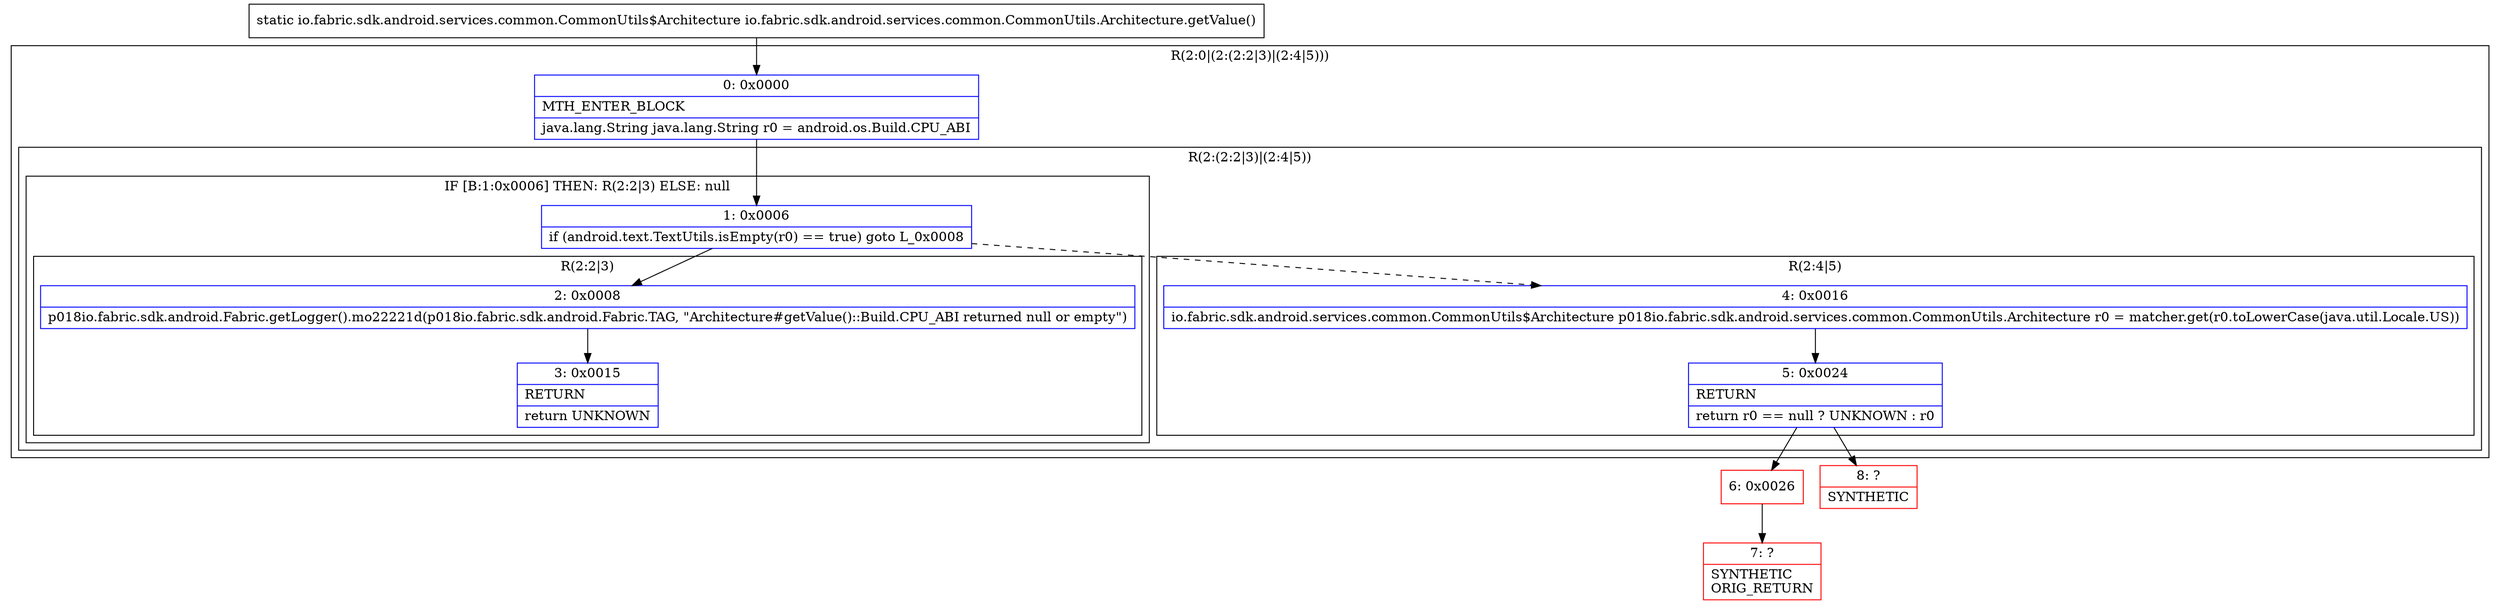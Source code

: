 digraph "CFG forio.fabric.sdk.android.services.common.CommonUtils.Architecture.getValue()Lio\/fabric\/sdk\/android\/services\/common\/CommonUtils$Architecture;" {
subgraph cluster_Region_1147329834 {
label = "R(2:0|(2:(2:2|3)|(2:4|5)))";
node [shape=record,color=blue];
Node_0 [shape=record,label="{0\:\ 0x0000|MTH_ENTER_BLOCK\l|java.lang.String java.lang.String r0 = android.os.Build.CPU_ABI\l}"];
subgraph cluster_Region_661471519 {
label = "R(2:(2:2|3)|(2:4|5))";
node [shape=record,color=blue];
subgraph cluster_IfRegion_1660583377 {
label = "IF [B:1:0x0006] THEN: R(2:2|3) ELSE: null";
node [shape=record,color=blue];
Node_1 [shape=record,label="{1\:\ 0x0006|if (android.text.TextUtils.isEmpty(r0) == true) goto L_0x0008\l}"];
subgraph cluster_Region_963523010 {
label = "R(2:2|3)";
node [shape=record,color=blue];
Node_2 [shape=record,label="{2\:\ 0x0008|p018io.fabric.sdk.android.Fabric.getLogger().mo22221d(p018io.fabric.sdk.android.Fabric.TAG, \"Architecture#getValue()::Build.CPU_ABI returned null or empty\")\l}"];
Node_3 [shape=record,label="{3\:\ 0x0015|RETURN\l|return UNKNOWN\l}"];
}
}
subgraph cluster_Region_1542556403 {
label = "R(2:4|5)";
node [shape=record,color=blue];
Node_4 [shape=record,label="{4\:\ 0x0016|io.fabric.sdk.android.services.common.CommonUtils$Architecture p018io.fabric.sdk.android.services.common.CommonUtils.Architecture r0 = matcher.get(r0.toLowerCase(java.util.Locale.US))\l}"];
Node_5 [shape=record,label="{5\:\ 0x0024|RETURN\l|return r0 == null ? UNKNOWN : r0\l}"];
}
}
}
Node_6 [shape=record,color=red,label="{6\:\ 0x0026}"];
Node_7 [shape=record,color=red,label="{7\:\ ?|SYNTHETIC\lORIG_RETURN\l}"];
Node_8 [shape=record,color=red,label="{8\:\ ?|SYNTHETIC\l}"];
MethodNode[shape=record,label="{static io.fabric.sdk.android.services.common.CommonUtils$Architecture io.fabric.sdk.android.services.common.CommonUtils.Architecture.getValue() }"];
MethodNode -> Node_0;
Node_0 -> Node_1;
Node_1 -> Node_2;
Node_1 -> Node_4[style=dashed];
Node_2 -> Node_3;
Node_4 -> Node_5;
Node_5 -> Node_6;
Node_5 -> Node_8;
Node_6 -> Node_7;
}

